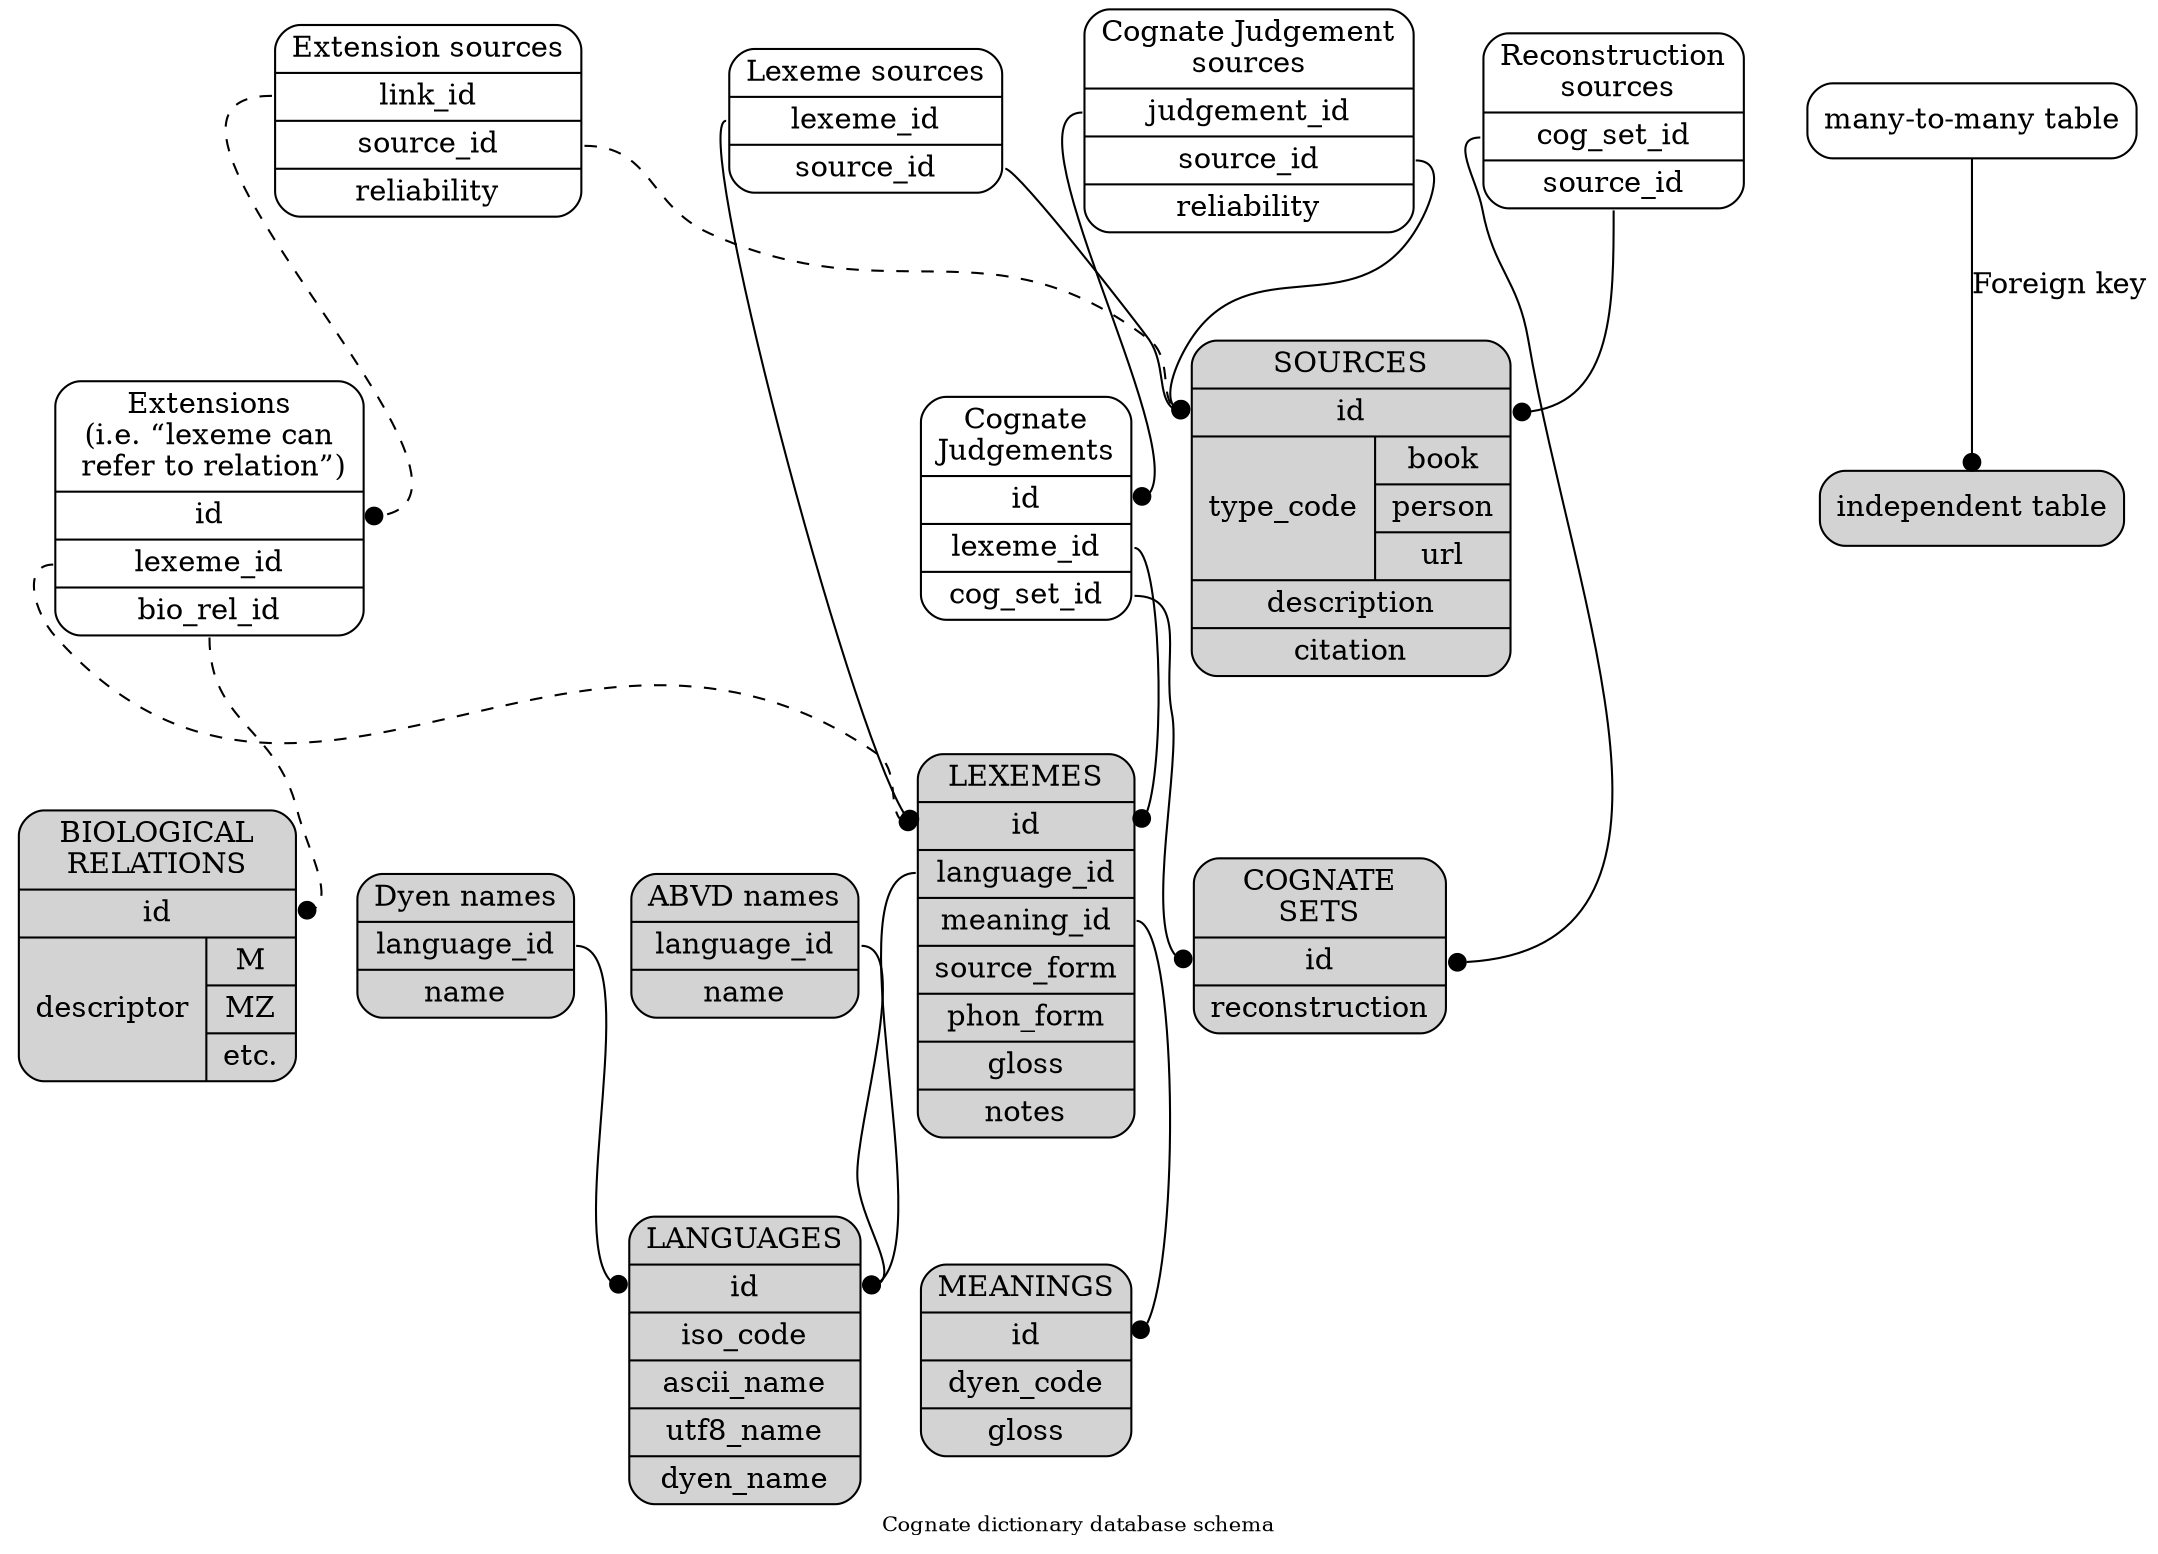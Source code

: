 digraph g { // neato -Tpdf -O database_structure.dot
  ordering=out;
  fontsize=10;
  overlap=scale;
  splines=true;
  sep=0.2;
  ratio=0.7;
  label="Cognate dictionary database schema";
  node [shape=Mrecord];
  edge [arrowhead=dot];

  lexeme [pos="2,3!",style=filled,
	label="{LEXEMES |<id> id |<lid> language_id |<mid> meaning_id | source_form | phon_form | gloss | notes }"];
  source [pos="7,3!",style=filled,
	label="{SOURCES |<id> id |{type_code |{book | person | url}}| description | citation }"];
  meaning [pos="1,2!",style=filled,
	label="{MEANINGS |<id> id | dyen_code | gloss }"];
  language [pos="1,4!",style=filled,
	label="{LANGUAGES |<id> id | iso_code | ascii_name | utf8_name | dyen_name}"];
  cogset [pos="4,4!",style=filled,
	label="{COGNATE\nSETS |<id> id | reconstruction}"];
  biological [pos="4,1!",style=filled,
	label="{BIOLOGICAL\nRELATIONS | <id> id |{descriptor |{M | MZ | etc.}}}"];
  dyen_name [pos="0,4.5!",style=filled,
	label="{Dyen names |<lid> language_id | name}"];
  abvd_name [pos="0,3.5!",style=filled,
	label="{ABVD names |<lid> language_id | name}"];
  key1 [pos="0,1!", label="independent table", style=filled];
  key2 [pos="2,1!", label="many-to-many table"];
  key2 -> key1 [label="Foreign key"];

  // Many to many tables
  judgement [pos="3,4.5!",
	label="{Cognate\nJudgements |<id> id |<fid> lexeme_id |<cid> cog_set_id}"];
  formsource [pos="5,3!",
	label="{Lexeme sources |<fid> lexeme_id |<sid> source_id}"];
  judgesource [pos="5,5!",
	label="{Cognate Judgement\nsources |<jid> judgement_id |<sid> source_id | reliability}"];
  cogsource [pos="5,4!",
	label="{Reconstruction\n sources |<cid> cog_set_id |<sid> source_id}"];
  formbio [pos="3,2!",
	label="{Extensions\n(i.e. “lexeme can\n  refer to relation”) |<id> id |<fid> lexeme_id |<bid> bio_rel_id}"];
  biosource [pos="5,2!",
	label="{Extension sources |<lid> link_id |<sid> source_id | reliability}"];

  // meaning [pos="1,1!"];	
  // language [pos="1,2!"];
  // lexeme [pos="2,1.5!"];
  // formsource [pos="4,1!"];
  // judgesource [pos="4.5,2.5!"];
  // cogsource [pos="5,1.5!"];
  // source [pos="6,1.5!"];
  // cogset [pos="4,1.5!"];
  // judgement [pos="3,2!"];
  // biological [pos="4,0!"];
  // formbio [pos="3,0.5!"];

  judgement:fid -> lexeme:id [weight=8]; 
  judgement:cid -> cogset:id [weight=8];
  formsource:fid -> lexeme:id;
  formsource:sid -> source:id;
  judgesource:jid -> judgement:id;
  judgesource:sid -> source:id;
  cogsource:cid -> cogset:id;
  cogsource:sid -> source:id;
  lexeme:lid -> language:id;
  lexeme:mid -> meaning:id;

  formbio:fid -> lexeme:id [style=dashed];
  formbio:bid -> biological:id [style=dashed];
  biosource:lid -> formbio:id [style=dashed];
  biosource:sid -> source:id [style=dashed];

  dyen_name:lid -> language:id;
  abvd_name:lid -> language:id;
}
